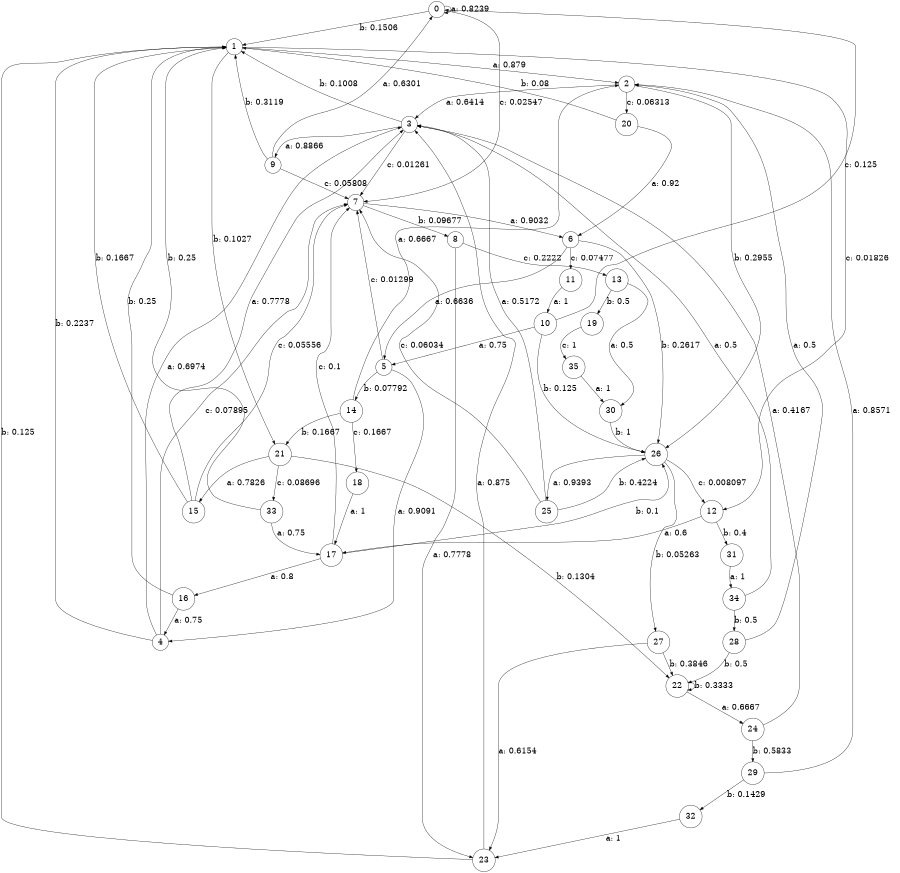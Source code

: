 digraph "d2-050nw-t0-cen-SML" {
size = "6,8.5";
ratio = "fill";
node [shape = circle];
node [fontsize = 24];
edge [fontsize = 24];
0 -> 0 [label = "a: 0.8239   "];
0 -> 1 [label = "b: 0.1506   "];
0 -> 7 [label = "c: 0.02547  "];
1 -> 2 [label = "a: 0.879    "];
1 -> 21 [label = "b: 0.1027   "];
1 -> 12 [label = "c: 0.01826  "];
2 -> 3 [label = "a: 0.6414   "];
2 -> 26 [label = "b: 0.2955   "];
2 -> 20 [label = "c: 0.06313  "];
3 -> 9 [label = "a: 0.8866   "];
3 -> 1 [label = "b: 0.1008   "];
3 -> 7 [label = "c: 0.01261  "];
4 -> 3 [label = "a: 0.6974   "];
4 -> 1 [label = "b: 0.2237   "];
4 -> 7 [label = "c: 0.07895  "];
5 -> 4 [label = "a: 0.9091   "];
5 -> 14 [label = "b: 0.07792  "];
5 -> 7 [label = "c: 0.01299  "];
6 -> 5 [label = "a: 0.6636   "];
6 -> 26 [label = "b: 0.2617   "];
6 -> 11 [label = "c: 0.07477  "];
7 -> 6 [label = "a: 0.9032   "];
7 -> 8 [label = "b: 0.09677  "];
8 -> 23 [label = "a: 0.7778   "];
8 -> 13 [label = "c: 0.2222   "];
9 -> 0 [label = "a: 0.6301   "];
9 -> 1 [label = "b: 0.3119   "];
9 -> 7 [label = "c: 0.05808  "];
10 -> 5 [label = "a: 0.75     "];
10 -> 26 [label = "b: 0.125    "];
10 -> 0 [label = "c: 0.125    "];
11 -> 10 [label = "a: 1        "];
12 -> 17 [label = "a: 0.6      "];
12 -> 31 [label = "b: 0.4      "];
13 -> 30 [label = "a: 0.5      "];
13 -> 19 [label = "b: 0.5      "];
14 -> 2 [label = "a: 0.6667   "];
14 -> 21 [label = "b: 0.1667   "];
14 -> 18 [label = "c: 0.1667   "];
15 -> 3 [label = "a: 0.7778   "];
15 -> 1 [label = "b: 0.1667   "];
15 -> 7 [label = "c: 0.05556  "];
16 -> 4 [label = "a: 0.75     "];
16 -> 1 [label = "b: 0.25     "];
17 -> 16 [label = "a: 0.8      "];
17 -> 26 [label = "b: 0.1      "];
17 -> 7 [label = "c: 0.1      "];
18 -> 17 [label = "a: 1        "];
19 -> 35 [label = "c: 1        "];
20 -> 6 [label = "a: 0.92     "];
20 -> 1 [label = "b: 0.08     "];
21 -> 15 [label = "a: 0.7826   "];
21 -> 22 [label = "b: 0.1304   "];
21 -> 33 [label = "c: 0.08696  "];
22 -> 24 [label = "a: 0.6667   "];
22 -> 22 [label = "b: 0.3333   "];
23 -> 3 [label = "a: 0.875    "];
23 -> 1 [label = "b: 0.125    "];
24 -> 3 [label = "a: 0.4167   "];
24 -> 29 [label = "b: 0.5833   "];
25 -> 3 [label = "a: 0.5172   "];
25 -> 26 [label = "b: 0.4224   "];
25 -> 7 [label = "c: 0.06034  "];
26 -> 25 [label = "a: 0.9393   "];
26 -> 27 [label = "b: 0.05263  "];
26 -> 12 [label = "c: 0.008097  "];
27 -> 23 [label = "a: 0.6154   "];
27 -> 22 [label = "b: 0.3846   "];
28 -> 2 [label = "a: 0.5      "];
28 -> 22 [label = "b: 0.5      "];
29 -> 2 [label = "a: 0.8571   "];
29 -> 32 [label = "b: 0.1429   "];
30 -> 26 [label = "b: 1        "];
31 -> 34 [label = "a: 1        "];
32 -> 23 [label = "a: 1        "];
33 -> 17 [label = "a: 0.75     "];
33 -> 1 [label = "b: 0.25     "];
34 -> 3 [label = "a: 0.5      "];
34 -> 28 [label = "b: 0.5      "];
35 -> 30 [label = "a: 1        "];
}